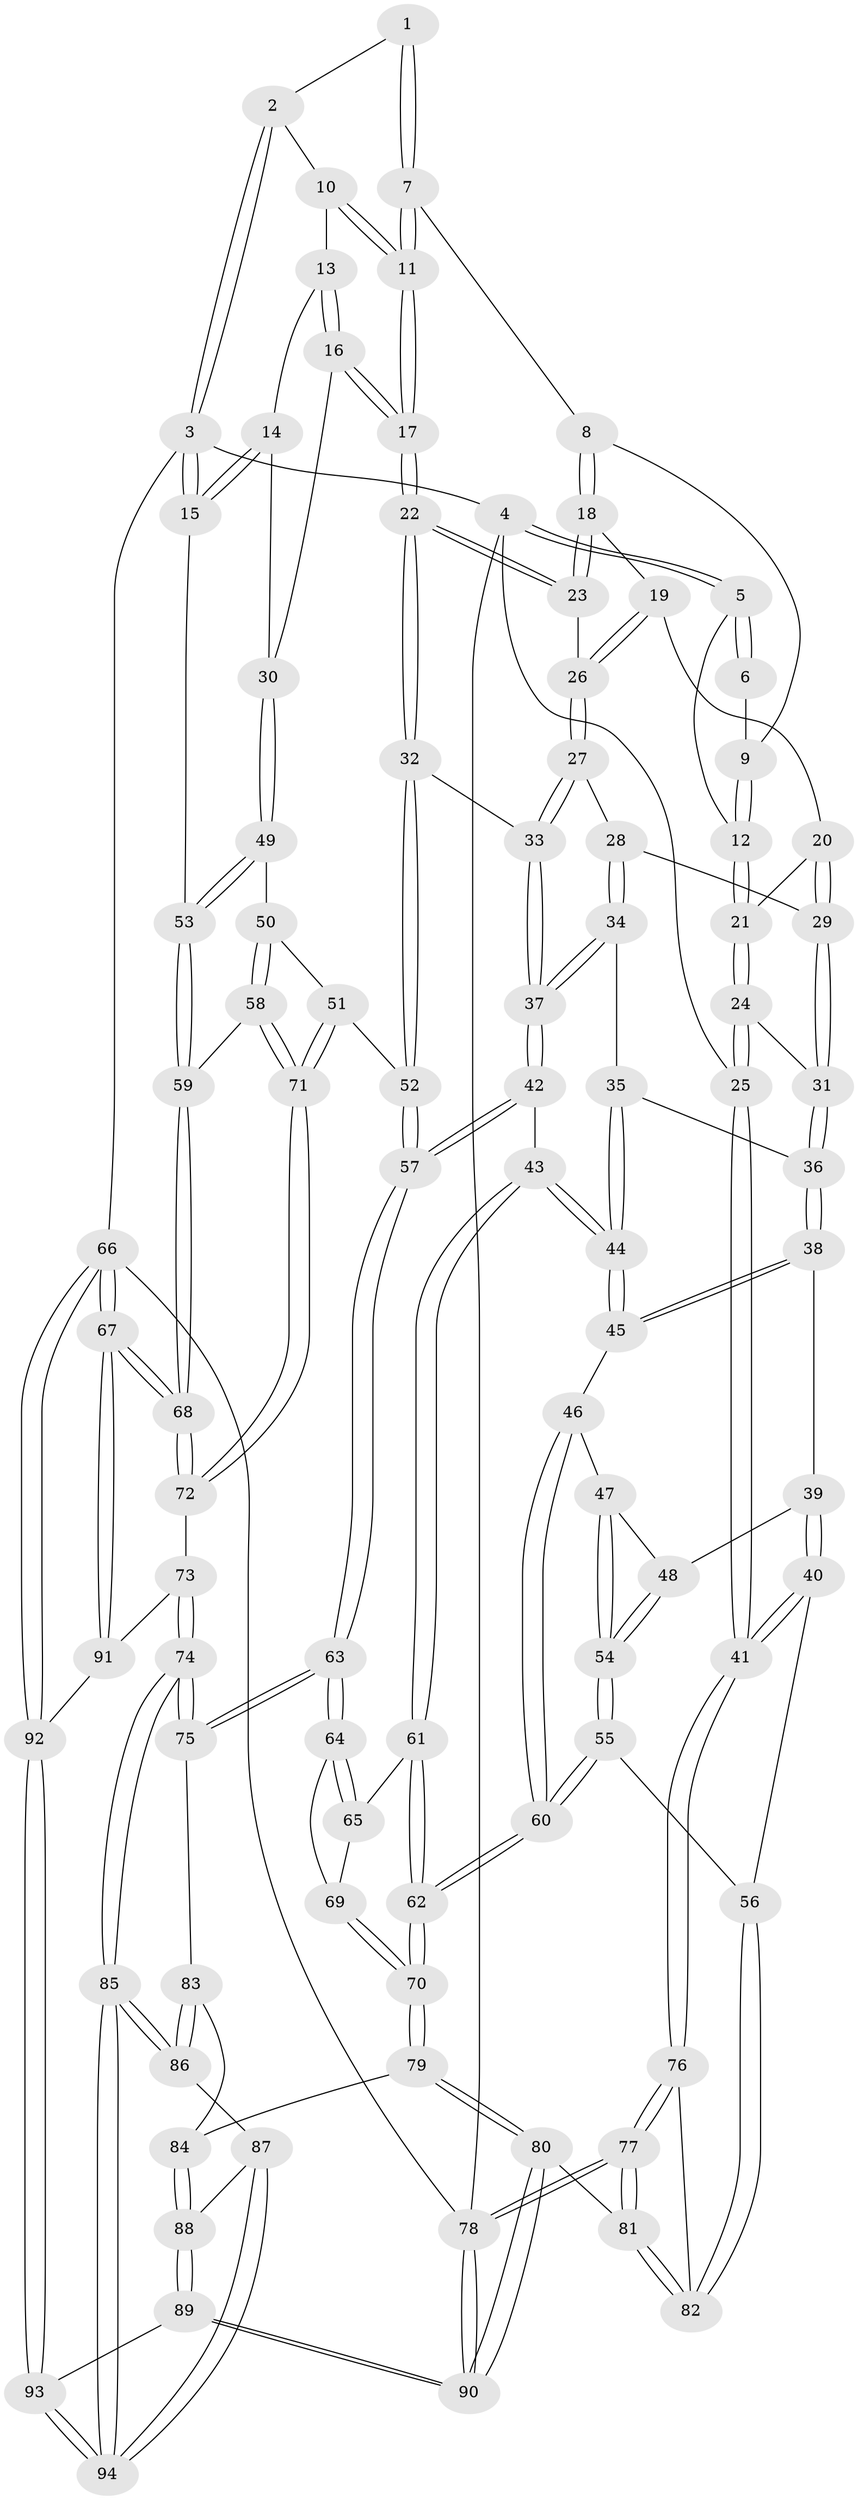 // Generated by graph-tools (version 1.1) at 2025/17/03/09/25 04:17:23]
// undirected, 94 vertices, 232 edges
graph export_dot {
graph [start="1"]
  node [color=gray90,style=filled];
  1 [pos="+0.6252659955365546+0"];
  2 [pos="+0.6607163673056492+0"];
  3 [pos="+1+0"];
  4 [pos="+0+0"];
  5 [pos="+0.10152594317231582+0"];
  6 [pos="+0.5524902644984265+0"];
  7 [pos="+0.515752828856793+0.12935647820869475"];
  8 [pos="+0.48035003662834+0.16693385360574586"];
  9 [pos="+0.38337445667823855+0.13470413636690035"];
  10 [pos="+0.7022386566601356+0.03486517196044898"];
  11 [pos="+0.6202145769104473+0.22952994611981617"];
  12 [pos="+0.2620906819036565+0.11706560580392035"];
  13 [pos="+0.7645439111287947+0.1599622417838827"];
  14 [pos="+0.9726800720992509+0.1751746574314605"];
  15 [pos="+1+0.047181473984597724"];
  16 [pos="+0.7378847717033112+0.3373818274649201"];
  17 [pos="+0.6432146664949654+0.35128667921689766"];
  18 [pos="+0.47704658098213076+0.1902554095162702"];
  19 [pos="+0.42907407111410745+0.2333265227112477"];
  20 [pos="+0.40020370961918744+0.2388039883885865"];
  21 [pos="+0.26670458953186377+0.19543531175300494"];
  22 [pos="+0.6219736518277924+0.3634215673554308"];
  23 [pos="+0.5147118838874151+0.25269393023867265"];
  24 [pos="+0.2573574980779581+0.23013474553927393"];
  25 [pos="+0+0.37726828741476537"];
  26 [pos="+0.4388894649741724+0.3125800590722472"];
  27 [pos="+0.4365376946772008+0.32582008289923325"];
  28 [pos="+0.41369911974306484+0.3312766044439834"];
  29 [pos="+0.3741450424420568+0.3068563659407134"];
  30 [pos="+0.7811708534820062+0.3578645692532629"];
  31 [pos="+0.2785603239194631+0.3102517248031805"];
  32 [pos="+0.6129541363991245+0.3744327778332376"];
  33 [pos="+0.5493029274070402+0.397474454968501"];
  34 [pos="+0.3881477308765921+0.3813177638940976"];
  35 [pos="+0.3013237372786877+0.3889099964757766"];
  36 [pos="+0.2695623787509427+0.3676177166830462"];
  37 [pos="+0.4636502688275671+0.4762160502973557"];
  38 [pos="+0.2161657013651474+0.4047792416511367"];
  39 [pos="+0.21397681726658974+0.40572558483567933"];
  40 [pos="+0+0.4763577981766221"];
  41 [pos="+0+0.4567069080163143"];
  42 [pos="+0.4537163934750995+0.49463320547824347"];
  43 [pos="+0.415777957516156+0.5201985919834354"];
  44 [pos="+0.36278780236767105+0.5025363941315065"];
  45 [pos="+0.30474115924594647+0.521504749025845"];
  46 [pos="+0.29252851081318537+0.5307687658696383"];
  47 [pos="+0.28674465060808224+0.5304655303695897"];
  48 [pos="+0.24292165293247905+0.49821835102119705"];
  49 [pos="+0.8127772670319869+0.3923513386515307"];
  50 [pos="+0.8187624435848648+0.4465254012374885"];
  51 [pos="+0.7911212274959214+0.5700877210746338"];
  52 [pos="+0.6394962211277669+0.5153122100852959"];
  53 [pos="+1+0.3671156103981155"];
  54 [pos="+0.1676965638537493+0.561534846657385"];
  55 [pos="+0.09649911102598809+0.5891449829764523"];
  56 [pos="+0.05070749278723535+0.5685834900440793"];
  57 [pos="+0.5891978384594939+0.611985386350572"];
  58 [pos="+1+0.5563271867890213"];
  59 [pos="+1+0.5130927993466111"];
  60 [pos="+0.2702556932124172+0.7231765285006398"];
  61 [pos="+0.4112847740941627+0.5583127390739495"];
  62 [pos="+0.2788694146877856+0.7336578168473562"];
  63 [pos="+0.595985124211847+0.7094181646510711"];
  64 [pos="+0.5245269916596917+0.6818067495548701"];
  65 [pos="+0.4576217652921579+0.6245272471135478"];
  66 [pos="+1+1"];
  67 [pos="+1+1"];
  68 [pos="+1+0.8446158630960394"];
  69 [pos="+0.38206080507244905+0.7028815765973816"];
  70 [pos="+0.2799334753499973+0.7369669744874056"];
  71 [pos="+0.8174234502858913+0.6757372707296624"];
  72 [pos="+0.7892880404469083+0.7665911045006729"];
  73 [pos="+0.7887367607601995+0.7670344950394727"];
  74 [pos="+0.7070884278533903+0.7971904775627562"];
  75 [pos="+0.603103080205048+0.7213887159694988"];
  76 [pos="+0+0.5512465461856154"];
  77 [pos="+0+0.8999635815734485"];
  78 [pos="+0+1"];
  79 [pos="+0.2819159903942978+0.7671949121169498"];
  80 [pos="+0.17820239655026612+0.8954741783414287"];
  81 [pos="+0.10193125340280138+0.8631409084617131"];
  82 [pos="+0.09240529405660733+0.8380519784228293"];
  83 [pos="+0.4252161199973263+0.8015365334777105"];
  84 [pos="+0.34926135041392237+0.8028685341113077"];
  85 [pos="+0.677790828900235+0.8676938007891937"];
  86 [pos="+0.49458626626262736+0.887492820527696"];
  87 [pos="+0.42542576643684366+0.9592012495841581"];
  88 [pos="+0.41874380966459523+0.9631142701081764"];
  89 [pos="+0.3434360988102308+1"];
  90 [pos="+0.20998469472667108+1"];
  91 [pos="+0.8589191347464861+0.8941087071024714"];
  92 [pos="+0.8590762237229884+1"];
  93 [pos="+0.6697770294170785+1"];
  94 [pos="+0.666561803112484+0.9548835021183038"];
  1 -- 2;
  1 -- 7;
  1 -- 7;
  2 -- 3;
  2 -- 3;
  2 -- 10;
  3 -- 4;
  3 -- 15;
  3 -- 15;
  3 -- 66;
  4 -- 5;
  4 -- 5;
  4 -- 25;
  4 -- 78;
  5 -- 6;
  5 -- 6;
  5 -- 12;
  6 -- 9;
  7 -- 8;
  7 -- 11;
  7 -- 11;
  8 -- 9;
  8 -- 18;
  8 -- 18;
  9 -- 12;
  9 -- 12;
  10 -- 11;
  10 -- 11;
  10 -- 13;
  11 -- 17;
  11 -- 17;
  12 -- 21;
  12 -- 21;
  13 -- 14;
  13 -- 16;
  13 -- 16;
  14 -- 15;
  14 -- 15;
  14 -- 30;
  15 -- 53;
  16 -- 17;
  16 -- 17;
  16 -- 30;
  17 -- 22;
  17 -- 22;
  18 -- 19;
  18 -- 23;
  18 -- 23;
  19 -- 20;
  19 -- 26;
  19 -- 26;
  20 -- 21;
  20 -- 29;
  20 -- 29;
  21 -- 24;
  21 -- 24;
  22 -- 23;
  22 -- 23;
  22 -- 32;
  22 -- 32;
  23 -- 26;
  24 -- 25;
  24 -- 25;
  24 -- 31;
  25 -- 41;
  25 -- 41;
  26 -- 27;
  26 -- 27;
  27 -- 28;
  27 -- 33;
  27 -- 33;
  28 -- 29;
  28 -- 34;
  28 -- 34;
  29 -- 31;
  29 -- 31;
  30 -- 49;
  30 -- 49;
  31 -- 36;
  31 -- 36;
  32 -- 33;
  32 -- 52;
  32 -- 52;
  33 -- 37;
  33 -- 37;
  34 -- 35;
  34 -- 37;
  34 -- 37;
  35 -- 36;
  35 -- 44;
  35 -- 44;
  36 -- 38;
  36 -- 38;
  37 -- 42;
  37 -- 42;
  38 -- 39;
  38 -- 45;
  38 -- 45;
  39 -- 40;
  39 -- 40;
  39 -- 48;
  40 -- 41;
  40 -- 41;
  40 -- 56;
  41 -- 76;
  41 -- 76;
  42 -- 43;
  42 -- 57;
  42 -- 57;
  43 -- 44;
  43 -- 44;
  43 -- 61;
  43 -- 61;
  44 -- 45;
  44 -- 45;
  45 -- 46;
  46 -- 47;
  46 -- 60;
  46 -- 60;
  47 -- 48;
  47 -- 54;
  47 -- 54;
  48 -- 54;
  48 -- 54;
  49 -- 50;
  49 -- 53;
  49 -- 53;
  50 -- 51;
  50 -- 58;
  50 -- 58;
  51 -- 52;
  51 -- 71;
  51 -- 71;
  52 -- 57;
  52 -- 57;
  53 -- 59;
  53 -- 59;
  54 -- 55;
  54 -- 55;
  55 -- 56;
  55 -- 60;
  55 -- 60;
  56 -- 82;
  56 -- 82;
  57 -- 63;
  57 -- 63;
  58 -- 59;
  58 -- 71;
  58 -- 71;
  59 -- 68;
  59 -- 68;
  60 -- 62;
  60 -- 62;
  61 -- 62;
  61 -- 62;
  61 -- 65;
  62 -- 70;
  62 -- 70;
  63 -- 64;
  63 -- 64;
  63 -- 75;
  63 -- 75;
  64 -- 65;
  64 -- 65;
  64 -- 69;
  65 -- 69;
  66 -- 67;
  66 -- 67;
  66 -- 92;
  66 -- 92;
  66 -- 78;
  67 -- 68;
  67 -- 68;
  67 -- 91;
  67 -- 91;
  68 -- 72;
  68 -- 72;
  69 -- 70;
  69 -- 70;
  70 -- 79;
  70 -- 79;
  71 -- 72;
  71 -- 72;
  72 -- 73;
  73 -- 74;
  73 -- 74;
  73 -- 91;
  74 -- 75;
  74 -- 75;
  74 -- 85;
  74 -- 85;
  75 -- 83;
  76 -- 77;
  76 -- 77;
  76 -- 82;
  77 -- 78;
  77 -- 78;
  77 -- 81;
  77 -- 81;
  78 -- 90;
  78 -- 90;
  79 -- 80;
  79 -- 80;
  79 -- 84;
  80 -- 81;
  80 -- 90;
  80 -- 90;
  81 -- 82;
  81 -- 82;
  83 -- 84;
  83 -- 86;
  83 -- 86;
  84 -- 88;
  84 -- 88;
  85 -- 86;
  85 -- 86;
  85 -- 94;
  85 -- 94;
  86 -- 87;
  87 -- 88;
  87 -- 94;
  87 -- 94;
  88 -- 89;
  88 -- 89;
  89 -- 90;
  89 -- 90;
  89 -- 93;
  91 -- 92;
  92 -- 93;
  92 -- 93;
  93 -- 94;
  93 -- 94;
}
